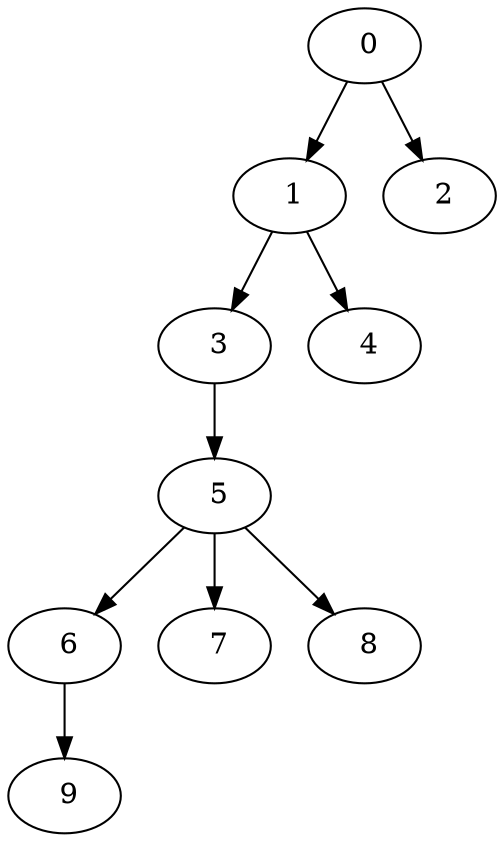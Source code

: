 digraph mytree {
" 0" -> " 1";
" 0" -> " 2";
" 1" -> " 3";
" 1" -> " 4";
" 2";
" 3" -> " 5";
" 4";
" 5" -> " 6";
" 5" -> " 7";
" 5" -> " 8";
" 6" -> " 9";
" 7";
" 8";
" 9";
}
